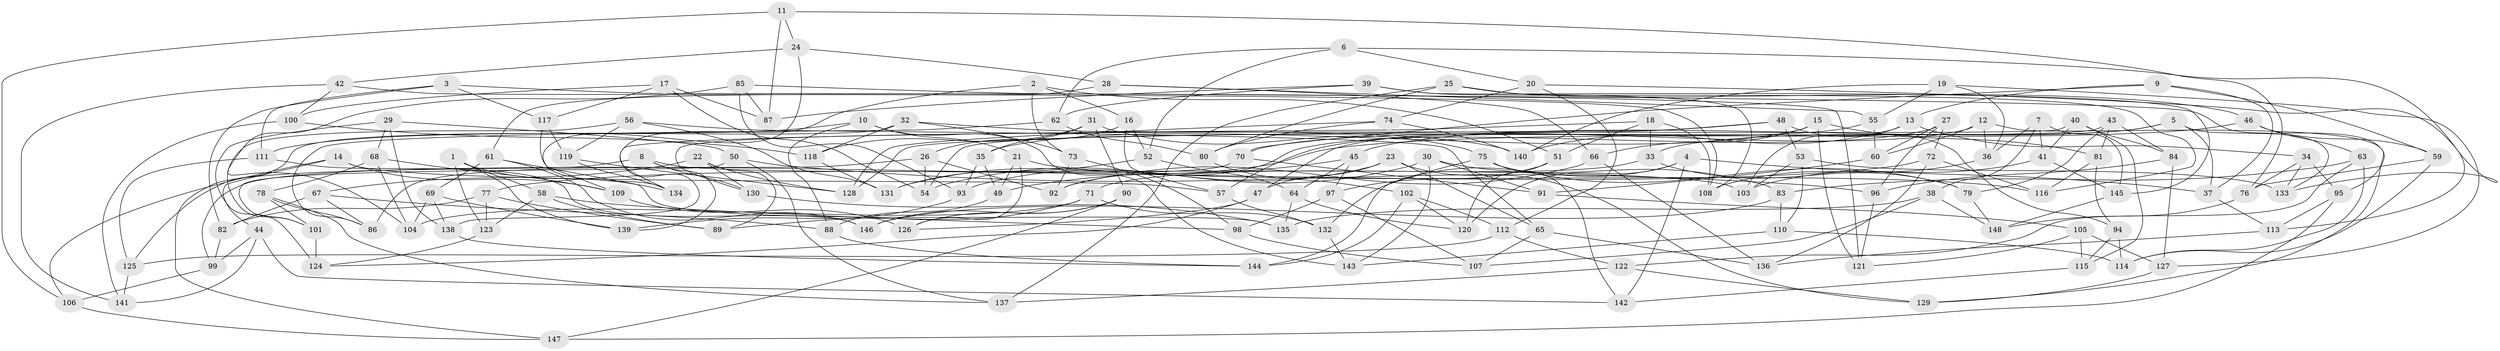 // Generated by graph-tools (version 1.1) at 2025/37/03/09/25 02:37:54]
// undirected, 148 vertices, 296 edges
graph export_dot {
graph [start="1"]
  node [color=gray90,style=filled];
  1;
  2;
  3;
  4;
  5;
  6;
  7;
  8;
  9;
  10;
  11;
  12;
  13;
  14;
  15;
  16;
  17;
  18;
  19;
  20;
  21;
  22;
  23;
  24;
  25;
  26;
  27;
  28;
  29;
  30;
  31;
  32;
  33;
  34;
  35;
  36;
  37;
  38;
  39;
  40;
  41;
  42;
  43;
  44;
  45;
  46;
  47;
  48;
  49;
  50;
  51;
  52;
  53;
  54;
  55;
  56;
  57;
  58;
  59;
  60;
  61;
  62;
  63;
  64;
  65;
  66;
  67;
  68;
  69;
  70;
  71;
  72;
  73;
  74;
  75;
  76;
  77;
  78;
  79;
  80;
  81;
  82;
  83;
  84;
  85;
  86;
  87;
  88;
  89;
  90;
  91;
  92;
  93;
  94;
  95;
  96;
  97;
  98;
  99;
  100;
  101;
  102;
  103;
  104;
  105;
  106;
  107;
  108;
  109;
  110;
  111;
  112;
  113;
  114;
  115;
  116;
  117;
  118;
  119;
  120;
  121;
  122;
  123;
  124;
  125;
  126;
  127;
  128;
  129;
  130;
  131;
  132;
  133;
  134;
  135;
  136;
  137;
  138;
  139;
  140;
  141;
  142;
  143;
  144;
  145;
  146;
  147;
  148;
  1 -- 139;
  1 -- 134;
  1 -- 58;
  1 -- 123;
  2 -- 73;
  2 -- 16;
  2 -- 138;
  2 -- 51;
  3 -- 111;
  3 -- 121;
  3 -- 82;
  3 -- 117;
  4 -- 132;
  4 -- 120;
  4 -- 37;
  4 -- 142;
  5 -- 37;
  5 -- 33;
  5 -- 45;
  5 -- 133;
  6 -- 62;
  6 -- 52;
  6 -- 20;
  6 -- 133;
  7 -- 38;
  7 -- 36;
  7 -- 41;
  7 -- 145;
  8 -- 103;
  8 -- 139;
  8 -- 147;
  8 -- 130;
  9 -- 37;
  9 -- 59;
  9 -- 13;
  9 -- 70;
  10 -- 143;
  10 -- 21;
  10 -- 111;
  10 -- 88;
  11 -- 24;
  11 -- 106;
  11 -- 87;
  11 -- 76;
  12 -- 47;
  12 -- 60;
  12 -- 36;
  12 -- 129;
  13 -- 34;
  13 -- 140;
  13 -- 103;
  14 -- 109;
  14 -- 106;
  14 -- 57;
  14 -- 44;
  15 -- 66;
  15 -- 121;
  15 -- 81;
  15 -- 35;
  16 -- 26;
  16 -- 52;
  16 -- 57;
  17 -- 100;
  17 -- 87;
  17 -- 54;
  17 -- 117;
  18 -- 134;
  18 -- 108;
  18 -- 33;
  18 -- 51;
  19 -- 36;
  19 -- 55;
  19 -- 140;
  19 -- 127;
  20 -- 113;
  20 -- 74;
  20 -- 112;
  21 -- 116;
  21 -- 49;
  21 -- 126;
  22 -- 67;
  22 -- 128;
  22 -- 89;
  22 -- 130;
  23 -- 129;
  23 -- 65;
  23 -- 93;
  23 -- 47;
  24 -- 28;
  24 -- 42;
  24 -- 109;
  25 -- 80;
  25 -- 137;
  25 -- 108;
  25 -- 46;
  26 -- 92;
  26 -- 99;
  26 -- 54;
  27 -- 72;
  27 -- 96;
  27 -- 60;
  27 -- 92;
  28 -- 66;
  28 -- 55;
  28 -- 61;
  29 -- 124;
  29 -- 138;
  29 -- 50;
  29 -- 68;
  30 -- 83;
  30 -- 54;
  30 -- 143;
  30 -- 91;
  31 -- 35;
  31 -- 118;
  31 -- 90;
  31 -- 75;
  32 -- 118;
  32 -- 140;
  32 -- 125;
  32 -- 73;
  33 -- 71;
  33 -- 79;
  34 -- 95;
  34 -- 133;
  34 -- 76;
  35 -- 49;
  35 -- 93;
  36 -- 108;
  37 -- 113;
  38 -- 107;
  38 -- 148;
  38 -- 135;
  39 -- 145;
  39 -- 116;
  39 -- 62;
  39 -- 87;
  40 -- 84;
  40 -- 130;
  40 -- 115;
  40 -- 41;
  41 -- 103;
  41 -- 145;
  42 -- 108;
  42 -- 141;
  42 -- 100;
  43 -- 54;
  43 -- 81;
  43 -- 79;
  43 -- 84;
  44 -- 142;
  44 -- 141;
  44 -- 99;
  45 -- 97;
  45 -- 49;
  45 -- 64;
  46 -- 131;
  46 -- 63;
  46 -- 59;
  47 -- 126;
  47 -- 124;
  48 -- 53;
  48 -- 128;
  48 -- 94;
  48 -- 70;
  49 -- 88;
  50 -- 96;
  50 -- 101;
  50 -- 137;
  51 -- 120;
  51 -- 97;
  52 -- 131;
  52 -- 64;
  53 -- 110;
  53 -- 103;
  53 -- 133;
  55 -- 60;
  55 -- 57;
  56 -- 119;
  56 -- 101;
  56 -- 131;
  56 -- 65;
  57 -- 132;
  58 -- 89;
  58 -- 123;
  58 -- 98;
  59 -- 114;
  59 -- 76;
  60 -- 91;
  61 -- 146;
  61 -- 135;
  61 -- 69;
  62 -- 86;
  62 -- 80;
  63 -- 114;
  63 -- 122;
  63 -- 83;
  64 -- 135;
  64 -- 120;
  65 -- 107;
  65 -- 136;
  66 -- 92;
  66 -- 136;
  67 -- 82;
  67 -- 86;
  67 -- 88;
  68 -- 104;
  68 -- 78;
  68 -- 109;
  69 -- 138;
  69 -- 139;
  69 -- 104;
  70 -- 91;
  70 -- 86;
  71 -- 89;
  71 -- 104;
  71 -- 132;
  72 -- 116;
  72 -- 77;
  72 -- 136;
  73 -- 92;
  73 -- 98;
  74 -- 140;
  74 -- 80;
  74 -- 128;
  75 -- 79;
  75 -- 144;
  75 -- 142;
  76 -- 148;
  77 -- 82;
  77 -- 123;
  77 -- 89;
  78 -- 86;
  78 -- 137;
  78 -- 101;
  79 -- 148;
  80 -- 102;
  81 -- 116;
  81 -- 94;
  82 -- 99;
  83 -- 110;
  83 -- 146;
  84 -- 127;
  84 -- 96;
  85 -- 87;
  85 -- 93;
  85 -- 104;
  85 -- 95;
  88 -- 144;
  90 -- 146;
  90 -- 147;
  90 -- 126;
  91 -- 105;
  93 -- 139;
  94 -- 114;
  94 -- 115;
  95 -- 147;
  95 -- 113;
  96 -- 121;
  97 -- 98;
  97 -- 107;
  98 -- 107;
  99 -- 106;
  100 -- 141;
  100 -- 118;
  101 -- 124;
  102 -- 144;
  102 -- 112;
  102 -- 120;
  105 -- 121;
  105 -- 127;
  105 -- 115;
  106 -- 147;
  109 -- 126;
  110 -- 114;
  110 -- 143;
  111 -- 125;
  111 -- 146;
  112 -- 125;
  112 -- 122;
  113 -- 136;
  115 -- 142;
  117 -- 119;
  117 -- 134;
  118 -- 131;
  119 -- 134;
  119 -- 128;
  122 -- 137;
  122 -- 129;
  123 -- 124;
  125 -- 141;
  127 -- 129;
  130 -- 135;
  132 -- 143;
  138 -- 144;
  145 -- 148;
}
